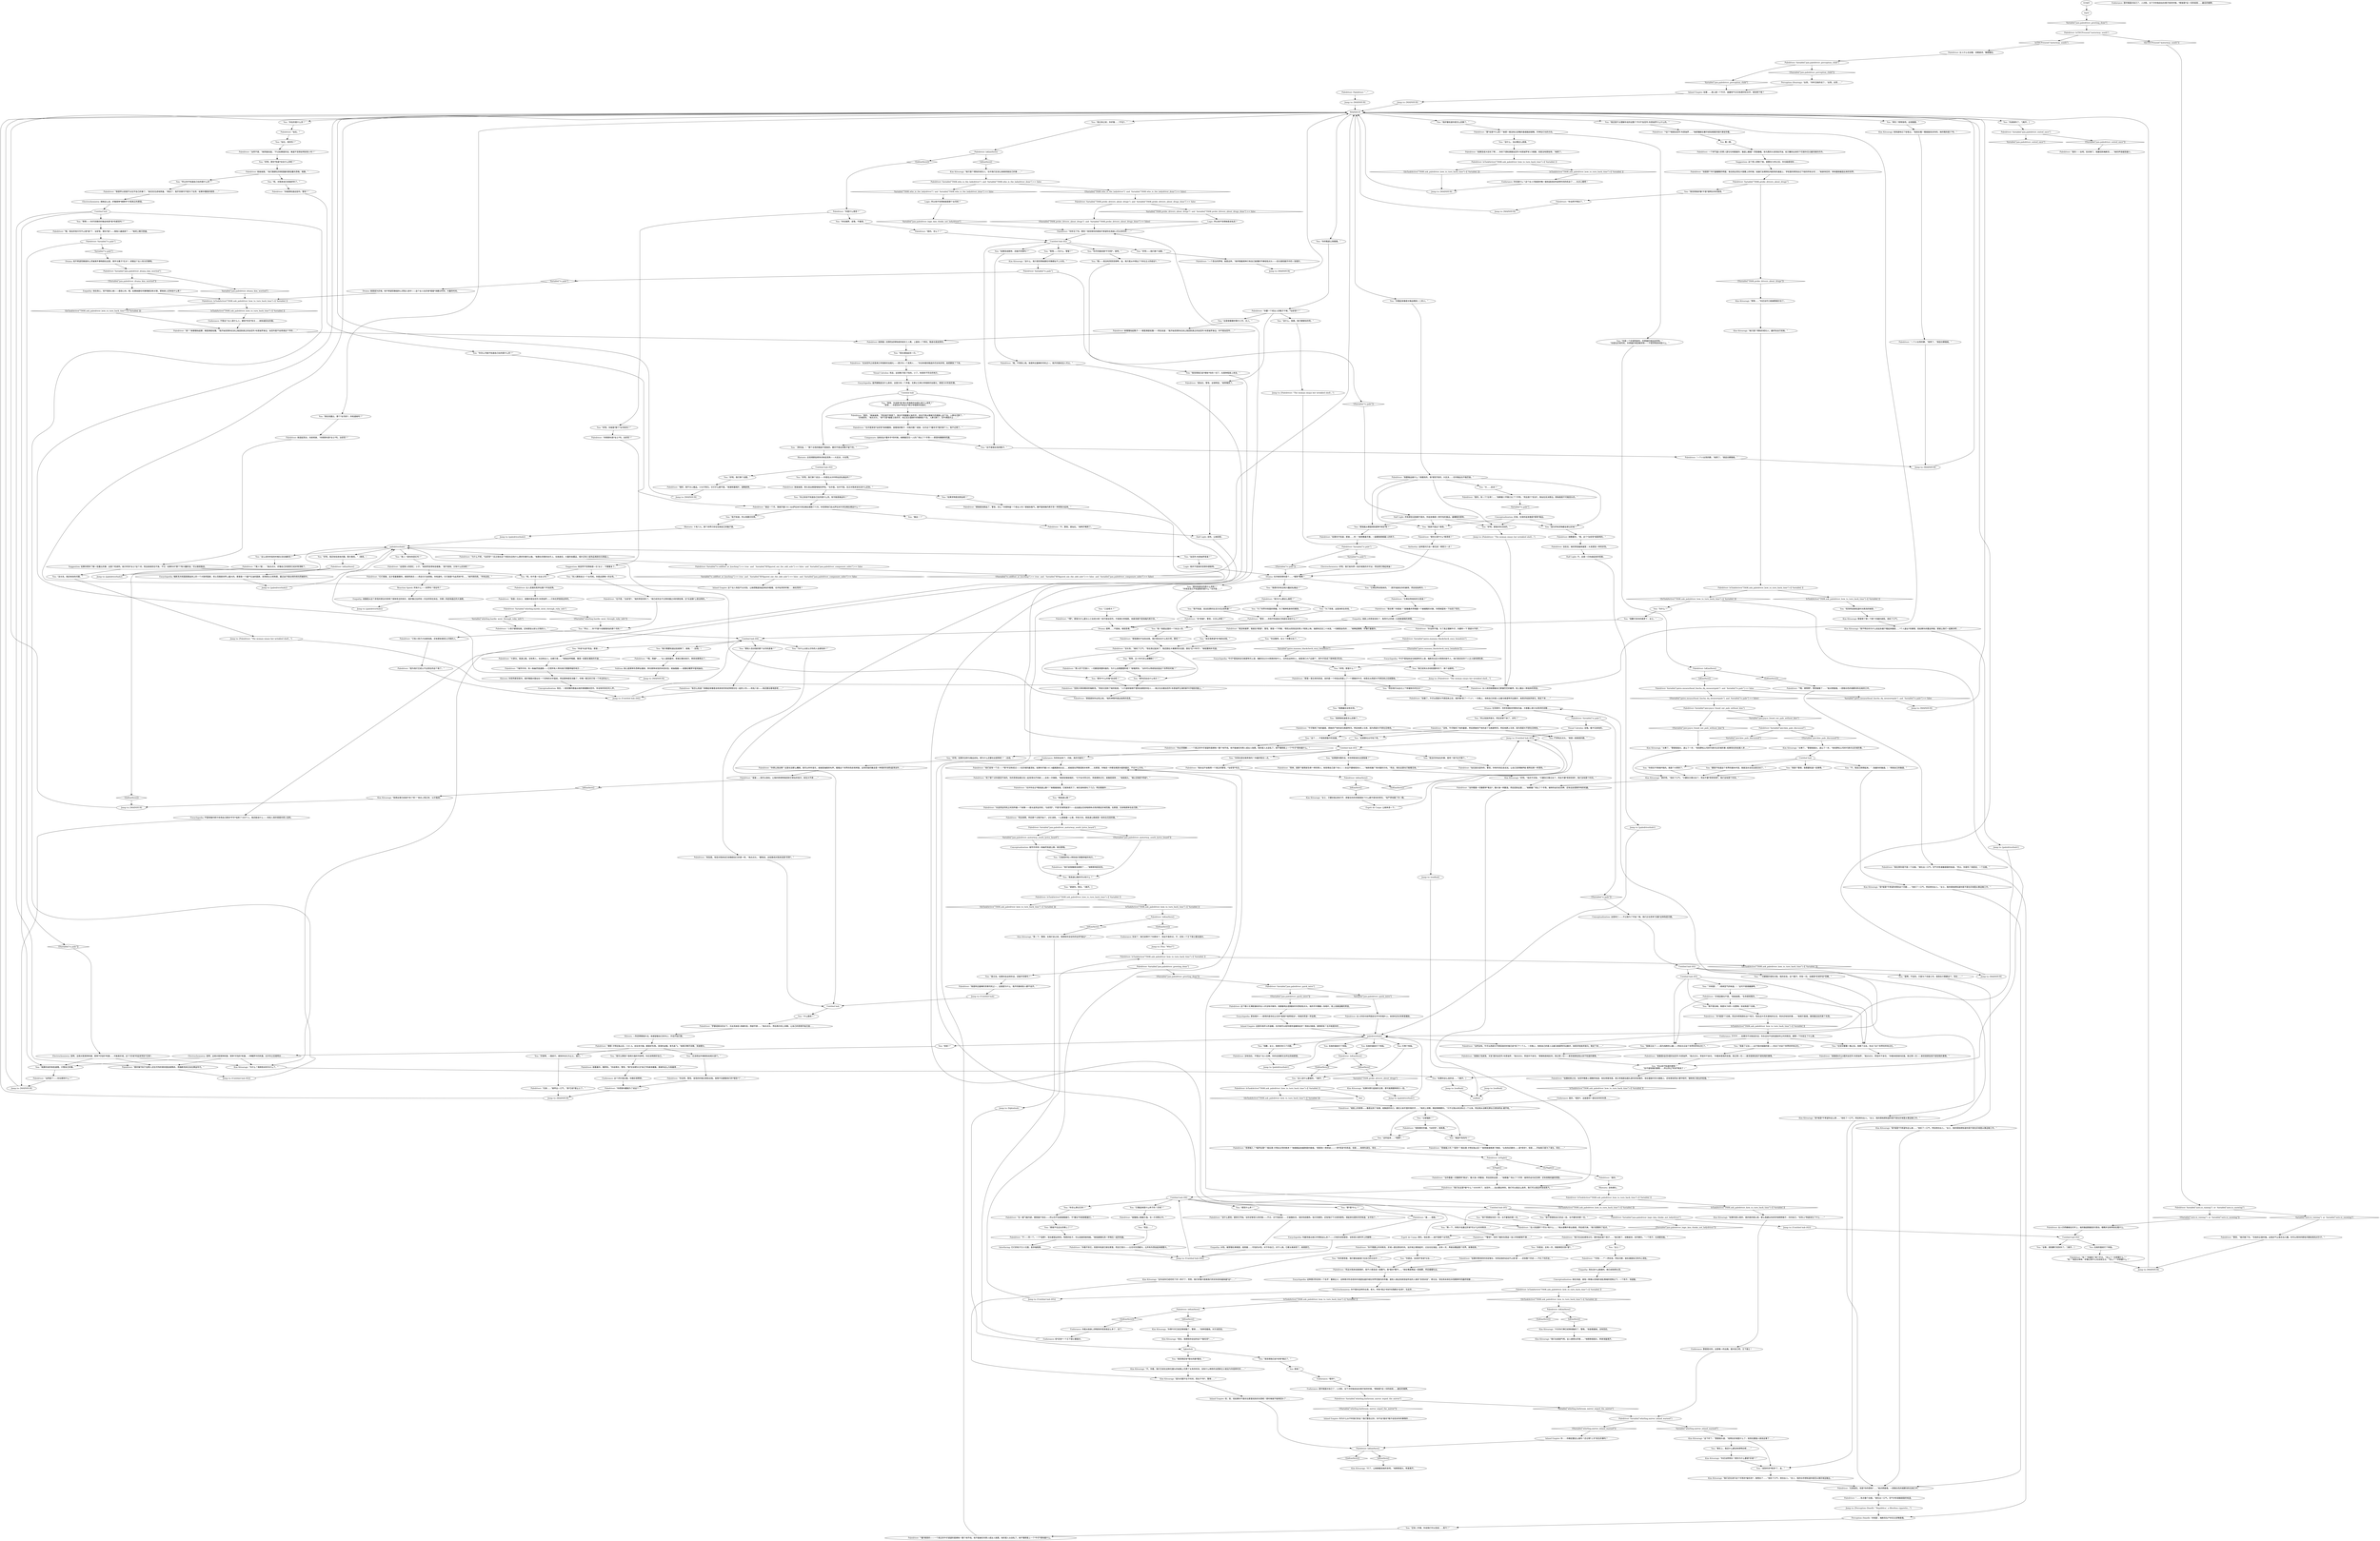 # JAM / PALEDRIVER
# A small, old, shrivelled up mesque woman with thinning hair sits awkwardly on the ledge of a lorry. An empty, glazed look adorns her eyes. She murmurs while nodding her head to the music coming from a radio in her lorry cabin. She wears a squared truck-driver flannel shirt with sleeves wrapped up to her elbows and blue denim dungarees tucked in yellow-brown (Caterpillar) boots.
# ==================================================
digraph G {
	  0 [label="START"];
	  1 [label="input"];
	  2 [label="MAINHUB"];
	  3 [label="You: “我过来之前，你好像……*不在*。”"];
	  4 [label="Paledriver: “*啊*。那我为什么要关心工会老大呢？他不是加百列，不是弗兰考格斯。他甚至都不是埃梅内希尔多。”"];
	  5 [label="You: “我不知道，违法犯罪的生活方式比较刺激？”"];
	  6 [label="You: “然后他们从此过上了幸福快乐的生活？”"];
	  7 [label="You: “我还是不太理解你说的这整个*牛仔*加百列·布恩伽罗什么什么的。”"];
	  8 [label="Paledriver: “你听见了吗，警官？我觉得你的搭档不希望你在我身上花太多时间……”"];
	  9 [label="Paledriver: “我是一位女士，就像你是加百列·布恩伽罗——只有在梦里是这样的。”"];
	  10 [label="Drama: 就是因为灰域。他不希望您脆弱的心灵陷入其中——这个女人在灰域*里面*消磨过时间。大量的时间。"];
	  11 [label="Empathy: 他在担心。但不是担心她——是担心你。嗯。如果她跟任何事情都没有关联，那她身上还有些什么呢？"];
	  12 [label="You: “这不是我在找的靴子。”"];
	  13 [label="Paledriver: “很好。我不关心毒品。小分子而已。它们什么都不是。”她凝视着相片，望眼欲穿。"];
	  14 [label="Volition: 她心底某种东西牵扯着她，奔向某种未知的休息状态。她抽搐着——就像在睡梦中猛地抽动。"];
	  15 [label="You: “你是一个灰域驾驶员。你穿越灰域运送货物。”\n“你是名灰域司机。你穿越灰域运输货物——不管货物具体是什么。”"];
	  16 [label="You: “一切都跟灰域有关联。我的状态。这个案子。所有一切。全都是*灰域学说*范畴。”"];
	  17 [label="Untitled hub (04)"];
	  18 [label="You: “那就不在这台货車上了？”"];
	  19 [label="Paledriver: “不——同一个。一个*滚筒*。现在都是这样的。特质的轮子，可以连接货舱地板。”她指着像玩具一样堆在一起的机器。"];
	  20 [label="You: “南高速公路？”"];
	  21 [label="Paledriver: IsKimHere()"];
	  22 [label="IsKimHere()", shape=diamond];
	  23 [label="!(IsKimHere())", shape=diamond];
	  24 [label="Kim Kitsuragi: “我们去透透气吧。这人病得太厉害……”他默默摇摇头，转身准备离开。"];
	  25 [label="Suggestion: 如果你想多了解一些露比的事，这是个死胡同。她只听到*女士*这个词，而且紧紧抓住不放。不过，如果你对*那个*有兴趣的话，可以继续推进。"];
	  26 [label="Paledriver: IsTaskActive(\"TASK.ask_paledriver_how_to_turn_back_time\")--[[ Variable[ ]]"];
	  27 [label="IsTaskActive(\"TASK.ask_paledriver_how_to_turn_back_time\")--[[ Variable[ ]]", shape=diamond];
	  28 [label="!(IsTaskActive(\"TASK.ask_paledriver_how_to_turn_back_time\")--[[ Variable[ ]])", shape=diamond];
	  29 [label="Kim Kitsuragi: “现在，我想和你谈谈你这个*副任务*……”"];
	  30 [label="Encyclopedia: 你最多能从她口中得知这么多了——只有形状和感觉，没有语义或科学上的解释……"];
	  31 [label="Paledriver: “你想让我去哪？这里也没那么糟糕。我可以听听音乐，或者是海鸥的叫声。看看这个世界的色彩和样貌。这场欢愉的集会是一种很好的调色盘清洁剂……”"];
	  32 [label="Paledriver: 女人来回摇摆着自己那皱巴巴的躯壳，脸上露出一种诡异的笑容。"];
	  33 [label="You: “呃，对我来说已经挺好的了。”"];
	  34 [label="Paledriver: 她耸耸肩，骨头发出噼里啪啦的声响。“也许是。也许不是。反正对我来说也没什么区别。”"];
	  35 [label="You: “你现在是在取笑我吗？你最好配合一点。”"];
	  36 [label="Paledriver: “他是那个年代最耀眼的明星。每当他出现在大银幕上的时候，姑娘们会晕倒在电影院的通道上，学校里的男孩会记下他的所有台词……”她身体后仰，体味着她编造出来的世界。"];
	  37 [label="Kim Kitsuragi: “等等……”你还没开口就被警督拦住了。"];
	  38 [label="Inland Empire: 这是冬夜炉火的温暖。也许她可以给你提供温暖和庇护？再来点香烟，食物和钱？也许她是你的……"];
	  39 [label="Paledriver: IsKimHere()"];
	  40 [label="IsKimHere()", shape=diamond];
	  41 [label="!(IsKimHere())", shape=diamond];
	  42 [label="Kim Kitsuragi: “她只是个惆怅的老妇人。也许我们应该让她继续做自己的事……”"];
	  43 [label="You: 在她的面前打个响指。"];
	  44 [label="Jump to: [paledriverhub2]"];
	  45 [label="Encyclopedia: *牛仔*是指来自马格里特河上游、梅斯克北区大草原的放牛人。他们是坚定的个人主义者和探险家。"];
	  46 [label="Paledriver: Variable[\"gates.manana_blackcheck_ency_boiadeiro\"]"];
	  47 [label="Variable[\"gates.manana_blackcheck_ency_boiadeiro\"]", shape=diamond];
	  48 [label="!(Variable[\"gates.manana_blackcheck_ency_boiadeiro\"])", shape=diamond];
	  49 [label="Paledriver: Variable[\"tc.pale\"]"];
	  50 [label="Variable[\"tc.pale\"]", shape=diamond];
	  51 [label="!(Variable[\"tc.pale\"])", shape=diamond];
	  52 [label="You: “现在请抬起另一只。”"];
	  53 [label="You: “等等，你说那*是*弗兰考格斯的加冕礼是什么意思？”\n“等等……你是说你*参加过*弗兰考格斯的加冕礼……”"];
	  54 [label="You: “我是个警探，我需要知道一些事情。”"];
	  55 [label="You: “我不是白痴。我是RCM的一名警探。别说我是个白痴。”"];
	  56 [label="Paledriver: “她脸上的表情——像是达到了高潮。她胸部的伤口。握在父亲手里的我的手……”她闭上双眼，眼皮微微颤抖。“只不过我从来没有过一个父亲。而且我从没朝无罪女王德洛莉丝·黛开枪。”"];
	  57 [label="Paledriver: “思维插入吗？*混色*？格拉德-卡特拉独占区？”她用香烟填满了肺部。“比危险还要多——是*悲伤*。但是……开始我只是为了谋生。现在……”"];
	  58 [label="Paledriver: “我们在这里*做*什么？4000年了，加百列……没必要这样的。我们可以就这么放弃。我们可以就这样变成蒸汽。”"];
	  59 [label="Conceptualization: 城市中央有一条幽灵高速公路，她在歌唱。"];
	  60 [label="Inland Empire: 你……你确定要这么做吗？还记得*上次*发生的事吗？"];
	  61 [label="Jump to: [fqkimhub]"];
	  62 [label="You: “那*是*什么？”"];
	  63 [label="Paledriver: “不，警官。是钻石。”她咧开嘴笑了。"];
	  64 [label="Paledriver: “那你又是*什么*意思呢？”"];
	  65 [label="You: “奶奶？”"];
	  66 [label="You: “我已经有太多录音要听的了。换个话题吧。”"];
	  67 [label="You: “这首歌也太可怕了吧。”"];
	  68 [label="Paledriver: “当然不是，”她笑着说道。“不过如果是的话，难道不觉得会特别惊人吗？”"];
	  69 [label="Paledriver: “*某人*是……”她点点头，好像自己的意思已经非常清晰了。"];
	  70 [label="Jump to: [MAINHUB]"];
	  71 [label="Paledriver: “在加百列之前是弗兰考格斯的加冕礼——那才叫一个真男人……”你没有看到鞋底的花纹有异常。她把脚放了下来。"];
	  72 [label="Paledriver: 她穿着一双黑色皮革制成的结实工人靴，上面有一个带扣。鞋底也是皮质的。"];
	  73 [label="Jump to: [Perception (Smell): \"'República', a filterless cigarette...\"]"];
	  74 [label="Paledriver: “就像在‘抱紧我，天堂’里的加百列·布恩伽罗。”她点点头，笑容并不亲切。“那跟我是相反的。我记得一切——甚至是那些我从来不知道的事情。”"];
	  75 [label="You: “过度辐射？”"];
	  76 [label="Paledriver: “我只在远处感觉过它。那时我还是个孩子……”她沉默了，双眼紧闭，双手颤抖。“一个孩子。在湖里划船。”"];
	  77 [label="Paledriver: Variable[\"jam.paledriver_drama_kim_worried\"]"];
	  78 [label="Variable[\"jam.paledriver_drama_kim_worried\"]", shape=diamond];
	  79 [label="!(Variable[\"jam.paledriver_drama_kim_worried\"])", shape=diamond];
	  80 [label="Reaction Speed: 所有什么——世界吗？现在吗？"];
	  81 [label="You: “说到时间*倒流*了，金。”"];
	  82 [label="You: “等一下，你刚才说通过灰域*可以*让时间倒流……”"];
	  83 [label="You: “这听起来……*很棒*。”"];
	  84 [label="Endurance: 你在做什么？这个女人可能是你唯一能知道该如何逆转时间的机会了……长点心眼吧！"];
	  85 [label="You: “应该把这件事报告给相关部门。”"];
	  86 [label="You: “好吧。我们换个说法——你是在从B中转站走私毒品吗？”"];
	  87 [label="Paledriver: “我永远不会取笑一个真正的警官，*治安官*先生。”"];
	  88 [label="You: “好吧。那我问你点别的。”"];
	  89 [label="Paledriver: “当然是了——你在期待什么？”"];
	  90 [label="You: “加百列·布恩伽罗是谁？”"];
	  91 [label="You: “我？我是这里的一个执法人员。”"];
	  92 [label="You: “那你*什么时候*会去呢？”"];
	  93 [label="Paledriver: “那是一首古老的民谣，说的是一个年轻女孩爱上了一个勇敢的牛仔。他答应从西部大平原回来之后就娶她。”"];
	  94 [label="You: “我猜最后没有实现。”"];
	  95 [label="You: 打两个响指。"];
	  96 [label="Paledriver: “简单。是那个瘦得皮包骨一样的男人，他觉得自己是个诗人——永远不要相信诗人……”她斜视着广场对面的方向。“而且，我在这里也只能看见他。”"];
	  97 [label="endhub"];
	  98 [label="Jump to: [paledriverhub2]"];
	  99 [label="Jump to: [Untitled hub]"];
	  100 [label="Paledriver: Variable[\"tc.pale\"]"];
	  101 [label="Variable[\"tc.pale\"]", shape=diamond];
	  102 [label="!(Variable[\"tc.pale\"])", shape=diamond];
	  103 [label="You: “你说*长途*货运。那是……”"];
	  104 [label="Jump to: [Untitled hub (04)]"];
	  105 [label="You: “没什么。没必要这么直接。”"];
	  106 [label="You: “女士？”"];
	  107 [label="Paledriver: “当你看着一切像那样*离去*。像大海一样翻滚。然后回到这里……”她朝着广场比了个手势：破碎的战马纪念碑，还有夜晚机器的阴影。"];
	  108 [label="Paledriver: Paledriver: \"...\""];
	  109 [label="Paledriver: Variable[\"whirling.hardie_went_through_ruby_info\"]"];
	  110 [label="Variable[\"whirling.hardie_went_through_ruby_info\"]", shape=diamond];
	  111 [label="!(Variable[\"whirling.hardie_went_through_ruby_info\"])", shape=diamond];
	  112 [label="Kim Kitsuragi: “不。你看，我们已经在这种无厘头的歧路上花费了太多的时间。没有什么神奇的法西斯主义者会为你扭转时间……”"];
	  113 [label="Endurance: 别说了。她已经帮不了你更多了，但这不是终点。不，还有一个王下骑士要去面对。"];
	  114 [label="Paledriver: “是的。怎么了？”"];
	  115 [label="Paledriver: “你把我叫醒就为了说这个？”"];
	  116 [label="You: “你看起来像是对毒品略知一二的人。”"];
	  117 [label="Paledriver: “就这一个月，我就开着U41-A从萨拉米尔泽往格拉德跑了六次。你觉得他们会从萨拉米尔泽往格拉德运什么？”"];
	  118 [label="You: “我想问你有没有兴趣走私毒品？”"];
	  119 [label="You: “那你还会去什么地方？”"];
	  120 [label="Paledriver: “回到大革命期间的梅斯克。”笑容又回到了她的脸庞。“人行道和咖啡厅里到处都是年轻人……我正在去看加百列·布恩伽罗主演的新牛仔电影的路上。”"];
	  121 [label="Paledriver: 这个矮小又满脸皱纹的女人并没有问候你。她跟着电台里播放的东西轻轻点头。她的手中攥着一张相片，脸上挂着温暖的笑容。"];
	  122 [label="You: “抱歉，女士，我想问你几个问题。”"];
	  123 [label="Jump to: [MAINHUB]"];
	  124 [label="Half Light: 不。这是一只伪装起来的怪兽。"];
	  125 [label="Paledriver: “我没有做梦。我就在*那里*，警官。那是一个早春，*黑色太阳背后的男人*刚刚上映。海报有足足二十米高。一切都是金色的……”她眯起眼睛，好像打量着你。"];
	  126 [label="Paledriver: “只有小孩子才会害怕我。还有那些曾经认识我的人。”"];
	  127 [label="Inland Empire: 这个女人有些不太对劲。让她把鞋底抬起来给你看看。也许私刑的时候……她在现场？"];
	  128 [label="Untitled hub (02)"];
	  129 [label="Paledriver: “横穿-卡特拉独占区。U41-A。米拉多尔路。都是好东西。深深的战壕。青鸟高飞。”她再次睁开双眼，浑身颤抖。"];
	  130 [label="Paledriver: 她慢慢抬起靴子——眼里满是轻蔑——然后说道：“我开始觉得你应该让我回到真正的加百列·布恩伽罗身边。你不是加百列……”"];
	  131 [label="Esprit de Corps: 让她休息一下。"];
	  132 [label="Kim Kitsuragi: “那好吧。”他叹了口气。“只要别又晕过去了。而且不要*冥思苦想*。我们没有那个时间。”"];
	  133 [label="Kim Kitsuragi: “我*就是*不希望你这么想……”他叹了一口气，然后转向女人。“女士，我的搭档想知道你是不是在灰域里从事运输工作。”"];
	  134 [label="Paledriver: “*哦，神明啊*，警官破案了……”她点燃香烟。一团银白色的烟雾消失在她的口中。"];
	  135 [label="Perception (Smell): ‘共和国’，梅斯克生产的无过滤嘴香烟。"];
	  136 [label="You: “‘共和国’。”（闻闻空气的味道。）“这可不是很健康啊。”"];
	  137 [label="You: “在狂饮整整一晚之后，我晕了过去，失去了这个世界的所有记忆。”"];
	  138 [label="Interfacing: 它们的轮子又小又圆，是多轴拖車。"];
	  139 [label="Esprit de Corps: 拜托，他在想——她不是那个女司机。"];
	  140 [label="Paledriver: Variable[\"jam.paledriver_perception_child\"]"];
	  141 [label="Variable[\"jam.paledriver_perception_child\"]", shape=diamond];
	  142 [label="!(Variable[\"jam.paledriver_perception_child\"])", shape=diamond];
	  143 [label="Paledriver: “是的——去吧。狂欢够了。我要回到梅斯克……”她的声音越变越小。"];
	  144 [label="You: “你是说，未来将*变成*过去……”"];
	  145 [label="Kim Kitsuragi: “行了，让她接着发她的呆吧。”他默默摇头，转身离开。"];
	  146 [label="Paledriver: “那就是违禁品了，警官。怎么？你想拘留一个老女人吗？那就别客气。像坏蛋埃梅内希尔多一样把我关起来。”"];
	  147 [label="Jump to: [Paledriver: \"The woman sways her wrinkled shell...\"]"];
	  148 [label="Kim Kitsuragi: “她只是个惆怅的老妇人。最好别去打扰她。”"];
	  149 [label="You: “好吧。我还有些其他问题。警方事务。”（继续。）"];
	  150 [label="Empathy: 她像是从这个奇怪的想法中获得了某种苦涩的快乐，就好像过去终有一天会将现在抹去，仿佛一场逐渐逼近的大海啸。"];
	  151 [label="You: “如果变成那样，还能开货車吗？”"];
	  152 [label="Paledriver: “兄弟……”她呼出一口气。“我*已经*是尘土了。”"];
	  153 [label="Electrochemistry: 好吧。我们给你弄一张灰域类的许可证，然后把它卷起来抽！"];
	  154 [label="Jump to: [MAINHUB]"];
	  155 [label="Paledriver: IsKimHere()"];
	  156 [label="IsKimHere()", shape=diamond];
	  157 [label="!(IsKimHere())", shape=diamond];
	  158 [label="Paledriver: “灰域运输也不是。”她耸耸肩。“生命是短暂的。”"];
	  159 [label="You: “我宁愿拥有自己的这一些，也不要你的那一切。”"];
	  160 [label="Paledriver: “长途货运司机之间流传着一个故事——是长途货运司机，*治安官*，不是*灰域驾驶员*——远远超出无线电频率点亮的既定灰域范围。在那里，无线电频率也会沉默。”"];
	  161 [label="Paledriver: Variable[\"TASK.probe_drivers_about_drugs\"]  and  Variable[\"TASK.probe_drivers_about_drugs_done\"] == false"];
	  162 [label="Variable[\"TASK.probe_drivers_about_drugs\"]  and  Variable[\"TASK.probe_drivers_about_drugs_done\"] == false", shape=diamond];
	  163 [label="!(Variable[\"TASK.probe_drivers_about_drugs\"]  and  Variable[\"TASK.probe_drivers_about_drugs_done\"] == false)", shape=diamond];
	  164 [label="Suggestion: 她显然不觉得她是一位‘女士’。不要重复了。"];
	  165 [label="Paledriver: Variable[\"pier.joyce_found_out_pale_without_kim\"]"];
	  166 [label="Variable[\"pier.joyce_found_out_pale_without_kim\"]", shape=diamond];
	  167 [label="!(Variable[\"pier.joyce_found_out_pale_without_kim\"])", shape=diamond];
	  168 [label="Jump to: [endhub]"];
	  169 [label="Kim Kitsuragi: “我们还在进行这个可笑的*副任务*，我明白了……”他叹了口气，转向女人。“夫人，我的伙伴想知道你是否从事灰域运输业。”"];
	  170 [label="You: “你的意思是，我们都会被溺亡在自己的过去中……”"];
	  171 [label="Endurance: 警督是对的。这是唯一的出路。面对自己吧，王下骑士！"];
	  172 [label="Paledriver: IsTaskActive(\"TASK.ask_paledriver_how_to_turn_back_time\")--[[ Variable[ ]]"];
	  173 [label="IsTaskActive(\"TASK.ask_paledriver_how_to_turn_back_time\")--[[ Variable[ ]]", shape=diamond];
	  174 [label="!(IsTaskActive(\"TASK.ask_paledriver_how_to_turn_back_time\")--[[ Variable[ ]])", shape=diamond];
	  175 [label="Paledriver: IsKimHere()"];
	  176 [label="IsKimHere()", shape=diamond];
	  177 [label="!(IsKimHere())", shape=diamond];
	  178 [label="Kim Kitsuragi: “等一下，警探。在我们走之前，我想和你谈谈你的这项*副业*……”"];
	  179 [label="Paledriver: IsTaskActive(\"TASK.ask_paledriver_how_to_turn_back_time\")--[[ Variable[ ]]"];
	  180 [label="IsTaskActive(\"TASK.ask_paledriver_how_to_turn_back_time\")--[[ Variable[ ]]", shape=diamond];
	  181 [label="!(IsTaskActive(\"TASK.ask_paledriver_how_to_turn_back_time\")--[[ Variable[ ]])", shape=diamond];
	  182 [label="Paledriver: 女人仍然蜷缩在栏杆上，她的脑袋随着音乐晃动，眼睛并没有特别在看什么。"];
	  183 [label="You: “我可以算是个昏倒方面的专家吧。你应该照顾好自己。”"];
	  184 [label="Paledriver: “如果你不知道，那就……啐！”她挥舞着手腕，一副要随意解雇人的样子。"];
	  185 [label="Jump to: [MAINHUB]"];
	  186 [label="You: 看一眼。"];
	  187 [label="Jump to: [paledriverhub2]"];
	  188 [label="Paledriver: “它们很美。这才是最重要的。美丽而真实——而且它们会获胜。你知道吗，它们就是*为此而来*的……”她环顾四周。“所有这些。”"];
	  189 [label="Paledriver: 女人恶意的笑声在整个环岛回荡。"];
	  190 [label="Paledriver: “哦，我去的地方可不止是*高*了，治安官。那叫*低*——我陷入最底部了……”她闭上眼沉思着。"];
	  191 [label="You: “好吧——我们换个话题。”"];
	  192 [label="Kim Kitsuragi: “太棒了。”警督摇摇头，退让了一步。“他找野松公司的代表问过灰域的事。”"];
	  193 [label="Paledriver: “无意冒犯，但是*你的搭档*……”她点燃香烟，一团银白色的烟雾消失在她口中。"];
	  194 [label="Paledriver: “就像是《问尘》里的加百列·布恩伽罗。”她点点头，笑容并不亲切。“你看来是我的反面。我记得一切——甚至是那些我不曾知晓的事情。”"];
	  195 [label="Rhetoric: 没有细化。"];
	  196 [label="Paledriver: “也许你去过*南高速公路*？”她看着香烟，它就快熄灭了。她饥渴地吞吐了几口。然后看着你……"];
	  197 [label="You: “它能把所有人带到他们想要停留的地方。”"];
	  198 [label="Empathy: 现在没什么能做的。她已经陷得太深。"];
	  199 [label="Paledriver: Variable[\"TASK.who_is_the_ladydriver\"]  and  Variable[\"TASK.who_is_the_ladydriver_done\"] == false"];
	  200 [label="Variable[\"TASK.who_is_the_ladydriver\"]  and  Variable[\"TASK.who_is_the_ladydriver_done\"] == false", shape=diamond];
	  201 [label="!(Variable[\"TASK.who_is_the_ladydriver\"]  and  Variable[\"TASK.who_is_the_ladydriver_done\"] == false)", shape=diamond];
	  202 [label="Paledriver: IsTHCPresent(\"motorway_south\")"];
	  203 [label="IsTHCPresent(\"motorway_south\")", shape=diamond];
	  204 [label="!(IsTHCPresent(\"motorway_south\"))", shape=diamond];
	  205 [label="Paledriver: “你不需要让时间倒流，灰域一直在搅动时间。当灰域之潮涨起时，过去也在涨起。总有一天，两者会覆盖整个世界。故事结束。”"];
	  206 [label="Endurance: 你能从她身上获取到的信息就这么多了，没了。"];
	  207 [label="Paledriver: “思想植入？*噪声处理*？格拉德-卡特拉主导的秩序？”她细细品味着肺里的香烟。“那里有一种奇迹——一种*悲哀*的奇迹。但是……我得先谋生。现在……”"];
	  208 [label="Endurance: *是你*。"];
	  209 [label="Jump to: [paledriverhub1]"];
	  210 [label="Jump to: [Paledriver: \"The woman sways her wrinkled shell...\"]"];
	  211 [label="Paledriver: IsTaskActive(\"TASK.ask_paledriver_how_to_turn_back_time\")--[[ Variable[ ]]"];
	  212 [label="IsTaskActive(\"TASK.ask_paledriver_how_to_turn_back_time\")--[[ Variable[ ]]", shape=diamond];
	  213 [label="!(IsTaskActive(\"TASK.ask_paledriver_how_to_turn_back_time\")--[[ Variable[ ]])", shape=diamond];
	  214 [label="You: “你在做梦。怠惰，不着调。”"];
	  215 [label="You: “那你到底拉的是什么货呢？”\n“你肯定自己不知道拖的是什么？也许是……”"];
	  216 [label="You: “这是很重要的警方工作，夫人。”"];
	  217 [label="You: “没什么，我猜。我们聊聊别的吧。”"];
	  218 [label="You: “你之前说不知道自己拉的是什么货。有可能是毒品吗？”"];
	  219 [label="You: “艾弗拉特派我来的。”（把手指放在你的鼻侧，然后轻拍两次。）"];
	  220 [label="You: “我没问你钻石的事，是吧？我不在乎那个。”"];
	  221 [label="Paledriver: 没有回应。不管这个女人在哪，你的话语都无法传达到她那里。"];
	  222 [label="Jump to: [Paledriver: \"The woman sways her wrinkled shell...\"]"];
	  223 [label="Jump to: [MAINHUB]"];
	  224 [label="Paledriver: Variable[\"auto.is_raining\"]  or  Variable[\"auto.is_snowing\"]"];
	  225 [label="Variable[\"auto.is_raining\"]  or  Variable[\"auto.is_snowing\"]", shape=diamond];
	  226 [label="!(Variable[\"auto.is_raining\"]  or  Variable[\"auto.is_snowing\"])", shape=diamond];
	  227 [label="Untitled hub"];
	  228 [label="Paledriver: “是的，有一个*主角*……”她朝着十字路口比了个手势。“而且是个*反派*。我站在反派那边。那条路是不可能回头的。”"];
	  229 [label="Kim Kitsuragi: “女士，只要封条没有打开，顾客往你的货車里放了什么都不是你的责任。”他严肃地看了你一眼。"];
	  230 [label="Paledriver: “结果变成大狂欢了啊……你的下颌轮廓跟加百列·布恩伽罗有1/3相像，但是没有那些球。”她笑了。"];
	  231 [label="Paledriver: “拍摄结束之后，加百列嘴唇上酒精的味道，他在停車场里。弗兰考格斯加冕礼那天的玫瑰花，他在雷赫尔的大楼梯上。还有德洛莉丝·黛中枪时，猎枪枪口冒出的轻烟。”"];
	  232 [label="Paledriver: 女人什么也没看，双眼紧闭，嘴唇蠕动。"];
	  233 [label="Paledriver: “小孩子都很怕我。还有那些以前认识我的人。”"];
	  234 [label="Jump to: [Untitled hub (05)]"];
	  235 [label="Paledriver: IsKimHere()"];
	  236 [label="IsKimHere()", shape=diamond];
	  237 [label="!(IsKimHere())", shape=diamond];
	  238 [label="Endurance: 是时候面对自己了，人对影。当下次你独自站在镜子前的时候，*那就是*这一切的结局……最后的摊牌。"];
	  239 [label="Paledriver: “就像是《金空》里的加百列·布恩伽罗。”她点点头，笑容并不亲切。“你看来是我的反面。我记得一切——甚至是那些我不曾知晓的事情。”"];
	  240 [label="You: “因为所有货物都会穿过灰域？”"];
	  241 [label="You: “我猜你说的有些道理。只管自己的事。”"];
	  242 [label="Jump to: [paledriverhub2]"];
	  243 [label="Encyclopedia: 那张相片——使用的是世纪之交的*玻璃干板照相法*。和她的笑容一样金黄。"];
	  244 [label="You: “等等，五十年代怎么就糟糕了？”"];
	  245 [label="Paledriver: “这是某人的回忆，小子。”她突然变得有些粗鲁。“是不是我，又有什么区别呢？”"];
	  246 [label="Authority: 这样提问只会一事无成！再努力一点！"];
	  247 [label="Paledriver: “也不是，*治安官*。”她的笑容消失了。“我已经完全不记得双腿之间的那些事。在*长途路*上是没用的。”"];
	  248 [label="You: “所以……你*不是*大家都害怕的那个司机？”"];
	  249 [label="Untitled hub"];
	  250 [label="Shivers: 一阵恶寒朝她扑去。她凝望着自己的内心，牙齿开始打颤。"];
	  251 [label="Paledriver: “也许是其他*治安官*来唤醒我，查看我的靴子，问我问题？或者，也许这个*嘉年华*里的某个人。我不记得了。”"];
	  252 [label="Paledriver: “一个小女孩的脚，”她笑了。“很适合脚踏板。”"];
	  253 [label="Paledriver: “你看不到它。但是你知道它就在那里。而且它很大——比任何东西都大。比所有东西加起来都要大。”"];
	  254 [label="Paledriver: “没什么感觉。直到它开始。当你足够深入的时候——不过，对于我来说……它就像秋天。深灰色和橙色，街灯的橙色，还有电灯下大树的颜色。闻起来也是秋天的味道，太可怕了。”"];
	  255 [label="Kim Kitsuragi: “你还没弄明白？那你为什么要提*灰域*？”"];
	  256 [label="Jump to: [MAINHUB]"];
	  257 [label="You: “没事，很抱歉打扰到你了。”[离开。]"];
	  258 [label="Paledriver: “你就想知道这些吗，警官？”"];
	  259 [label="You: “如果要你猜的话，你觉得是谁在这里贩毒？”"];
	  260 [label="Paledriver: “我很早以前就不太在乎自己的事了。”她无忧无虑地笑着。“再说了，我开货車可不是为了拉货，如果你懂我的意思……”"];
	  261 [label="Paledriver: “警官……你知不知道自己到底在说些什么？”"];
	  262 [label="You: “其实我希望*你*能告诉我。”"];
	  263 [label="paledriverhub1"];
	  264 [label="Paledriver: “男人的下巴很小，一切都是用塑料做的。为什么会需要塑料呢？”她嗤笑到。“当你可以用琥珀创造这个世界的时候？”"];
	  265 [label="Jump to: [MAINHUB]"];
	  266 [label="You: “等等——为什么，警督？”"];
	  267 [label="Untitled hub"];
	  268 [label="You: （转向金。）“那个古怪的鞋底不是她的。脚印不是这双靴子留下的。”"];
	  269 [label="Paledriver: “是的，”她耸耸肩。“然后就不再是了。我也不再握着父亲的手。他也不再从雷赫尔的楼梯上走下去。人群也沉默了。”\n“灰域损伤，”她点点头。“我*只是*握着父亲的手。他正走从雷赫尔的楼梯走下去。人群沉默了。空中满是灰尘……”"];
	  270 [label="Paledriver: “就像晚上看着大海。在一片漆黑之中。”"];
	  271 [label="Paledriver: “*城市中央，有一条幽灵高速路——它把所有人带向他们想要停留的地方……”"];
	  272 [label="Jump to: [MAINHUB]"];
	  273 [label="Untitled hub (02)"];
	  274 [label="You: “你从来不知道的事情？”\n“你不曾知晓的事情……所以你让*时间*倒流了！”"];
	  275 [label="You: “它看起来是什么样子的？灰域？”"];
	  276 [label="Jump to: [Untitled hub (04)]"];
	  277 [label="You: “南高速公路的尽头有什么？”"];
	  278 [label="Conceptualization: 她在消退。身陷一种难以言喻的凌乱情绪的控制之下。一个孩子。消退着。"];
	  279 [label="Untitled hub (02)"];
	  280 [label="You: “没关系。我还有别的问题。”"];
	  281 [label="Encyclopedia: 这种意识形态有一个名字：重熵主义，这种意识形态信仰并渴望加速灰域在世界范围内的传播，直到人类达到其信徒所说的人类的“安息状态”，即过去、现在和未来在永恒精神中的最终和解……"];
	  282 [label="Paledriver: IsTaskActive(\"TASK.ask_paledriver_how_to_turn_back_time\")--[[ Variable[ ]]"];
	  283 [label="IsTaskActive(\"TASK.ask_paledriver_how_to_turn_back_time\")--[[ Variable[ ]]", shape=diamond];
	  284 [label="!(IsTaskActive(\"TASK.ask_paledriver_how_to_turn_back_time\")--[[ Variable[ ]])", shape=diamond];
	  285 [label="Kim Kitsuragi: “你俩今天已经足够烧脑了，警探……”他审视着她。对方没回话。"];
	  286 [label="Endurance: 是的，*是的*。这就是你一直在找寻的东西……"];
	  287 [label="Paledriver: Variable[\"whirling.bathroom_mirror_wiped_the_mirror\"]"];
	  288 [label="Variable[\"whirling.bathroom_mirror_wiped_the_mirror\"]", shape=diamond];
	  289 [label="!(Variable[\"whirling.bathroom_mirror_wiped_the_mirror\"])", shape=diamond];
	  290 [label="You: “事实上，我还什么都没有想明白呢……”"];
	  291 [label="Paledriver: “美……很美。”"];
	  292 [label="Paledriver: “你是什么意思？”"];
	  293 [label="You: “我真不是这个意思。”"];
	  294 [label="Paledriver: “我为什么要这么做呢？”"];
	  295 [label="You: “为了世界共和国的荣耀。为了精神和身体的解放。”"];
	  296 [label="Half Light: 该死。让她回答。"];
	  297 [label="Paledriver: “钻石挺合适你的，警官。你有时间应该试试。让自己变得像伊娃·德秀拉斯一样漂亮。”"];
	  298 [label="Empathy: 她脸上的笑容消失了，取而代之的是一头困兽谨慎的神情。"];
	  299 [label="Drama: 在背景中，你听到美妙的管弦乐曲，大银幕上是少女恳求的双眼……"];
	  300 [label="You: “钻石，真的吗？”"];
	  301 [label="You: “好吧，那你*到底*在拉什么货呢？”"];
	  302 [label="You: “所以他放弃骑马，然后安顿下来了，对吗？”"];
	  303 [label="You: “为什么？”"];
	  304 [label="You: “这么说你年轻的时候生活在梅斯克？”"];
	  305 [label="You: “等等——你开货車的时候会有很*高*的感觉吗？”"];
	  306 [label="Kim Kitsuragi: “没什么。我只是觉得她跟任何事都扯不上关系。”"];
	  307 [label="Encyclopedia: 虽然跟鞋底没什么联系，这里又有一个矛盾，无罪之王弗兰考格斯的加冕礼。那是500年前的事。"];
	  308 [label="Paledriver: “……有点像个白痴。”她吐出一口气。空气中弥漫着甜甜的味道。"];
	  309 [label="You: “我晕过去了——因为纯粹的心酸——然后忘记这个世界的所有记忆了。”"];
	  310 [label="Jump to: [MAINHUB]"];
	  311 [label="You: “我宁愿拥有你的一切，也不要我的那一切。”"];
	  312 [label="Perception (Hearing): “女孩，”你听见她的话了。“女孩。女孩……”"];
	  313 [label="Electrochemistry: 你不喜欢这样的论调，老大。所有*真正*的好东西都在*此地*，在此刻……"];
	  314 [label="Kim Kitsuragi: “我不明白你为什么如此执着于看起来像是……*个人副业*的事情，但如果你非要这样做，那就让我们一起解决吧……”"];
	  315 [label="Paledriver: IsTaskActive(\"TASK.ask_paledriver_how_to_turn_back_time\")--[[ Variable[ ]]"];
	  316 [label="IsTaskActive(\"TASK.ask_paledriver_how_to_turn_back_time\")--[[ Variable[ ]]", shape=diamond];
	  317 [label="!(IsTaskActive(\"TASK.ask_paledriver_how_to_turn_back_time\")--[[ Variable[ ]])", shape=diamond];
	  318 [label="You: “我好像知道你是怎么回事了。”"];
	  319 [label="Paledriver: “你刚刚叫我*女士*吗，治安官？”"];
	  320 [label="Paledriver: “艾弗拉特他妈的又是谁？”"];
	  321 [label="Drama: 也许她觉得你是个……*腐败*警察？"];
	  322 [label="Paledriver: “没关系，”她叹了口气。“现在我记起来了，我还困在大堵車的队伍里，困在*五十年代*。”她轻蔑地补充道。"];
	  323 [label="Jump to: [paledriverhub1]"];
	  324 [label="You: “某人？是你的回忆吗？”"];
	  325 [label="You: “呃，你不是一位女士吗？”"];
	  326 [label="Encyclopedia: *牛仔*是指来自马格里特河上游、梅斯克北方大草原的牧牛人。马列拉这样的人，就是港口大门边那个，把牛仔变成了某种意识形态。"];
	  327 [label="Paledriver: Variable[\"tc.pale\"]"];
	  328 [label="Variable[\"tc.pale\"]", shape=diamond];
	  329 [label="!(Variable[\"tc.pale\"])", shape=diamond];
	  330 [label="Visual Calculus: 而且，这双靴子是37码的。小了。有很多不符合的地方。"];
	  331 [label="Paledriver: IsKimHere()"];
	  332 [label="IsKimHere()", shape=diamond];
	  333 [label="!(IsKimHere())", shape=diamond];
	  334 [label="You: “你怎么穿过它的？”"];
	  335 [label="Paledriver: “在一艘飞艇内部，钢铁窗户背后——所以你不会直接看着它。不*建议*你直接看着它。”"];
	  336 [label="Logic: 所以他不觉得她就是那个女司机？"];
	  337 [label="Paledriver: IsNight()"];
	  338 [label="IsNight()", shape=diamond];
	  339 [label="!(IsNight())", shape=diamond];
	  340 [label="Paledriver: 她竖起耳朵，向前倾身。“你刚刚叫我*女士*吗，治安官？”"];
	  341 [label="Endurance: 是时候面对自己了，人对影。当下次你独自站在镜子前的时候，*那就是*这一切的结局……最后的摊牌。"];
	  342 [label="Paledriver: “如果你等待的时间足够长，你将迎来的远远不止是‘爱’……还有整个历史——汽化了的历史。”"];
	  343 [label="Paledriver: 她看着你，嘲弄到。“你说得对，警官。*我*应该更关注*自己*的身体健康。感谢你这么为我着想……”"];
	  344 [label="Jump to: [MAINHUB]"];
	  345 [label="Paledriver: 她瞪着你。“哦，这个*治安官*挺聪明的。”"];
	  346 [label="paledriverhub2"];
	  347 [label="You: 严肃地点点头。“真是一首美丽的歌。”"];
	  348 [label="Jump to: [paledriverhub1]"];
	  349 [label="You: “别人跟我说过一个女司机。你是这里唯一的女性。”"];
	  350 [label="You: “那别人告诉我的那个女司机是谁？”"];
	  351 [label="Jump to: [endhub]"];
	  352 [label="Encyclopedia: 坏蛋埃梅内希尔多用自己那双*坏手*掐死了300个人。我还能说什么——有些人真的很喜欢把人掐死。"];
	  353 [label="Paledriver: “一个苍白的梦境，就是这样。”她伴随着某种只有自己能懂的节奏轻轻点头——目光凝视着手中的一张相片。"];
	  354 [label="You: “什么路线？”"];
	  355 [label="Composure: 当她说出*嘉年华*的时候，她朝着空无一人的广场比了个手势——那里有雕像和机器。"];
	  356 [label="You: “大……反派？”"];
	  357 [label="You: “为什么以前认识你的人会害怕你？”"];
	  358 [label="Untitled hub (04)"];
	  359 [label="Paledriver: “大家伙。高速公路。没有男人，也没有女人。全都只是……”她独自哼唱着，像是一段重复播放的乐曲……"];
	  360 [label="Kim Kitsuragi: “我*就是*不希望你这么做……”他叹了一口气，然后转向女人。“女士，我的搭档想知道你是不是在灰域里从事运输工作。”"];
	  361 [label="Paledriver: “你*就是*个白痴。而且你把我困在这个地方。陷在这片花天酒地的生活。除非还有别的事……”她熄灭香烟，凝视着远处的某个东西。"];
	  362 [label="Paledriver: “他们说我像是去度假了……”她默默地回复到。"];
	  363 [label="Endurance: 这个评价很正确，你确实很寒碜。"];
	  364 [label="Suggestion: 这个男人控制了她。就算在50年之后，你也能感觉到……"];
	  365 [label="Paledriver: IsKimHere()"];
	  366 [label="IsKimHere()", shape=diamond];
	  367 [label="!(IsKimHere())", shape=diamond];
	  368 [label="You: “先谢谢你了。”[离开。]"];
	  369 [label="Paledriver: Variable[\"jam.paledriver_quick_intro\"]"];
	  370 [label="Variable[\"jam.paledriver_quick_intro\"]", shape=diamond];
	  371 [label="!(Variable[\"jam.paledriver_quick_intro\"])", shape=diamond];
	  372 [label="Paledriver: 她耸耸肩。“他们随便往货車里塞的那些蠢东西咯，我猜。”"];
	  373 [label="You: “那我能从哪里得到那种*体验*呢？”"];
	  374 [label="Paledriver: “你*老娘*，警官。又怎么样呢？”"];
	  375 [label="You: “为了贸易，这是洲的生命线。”"];
	  376 [label="You: “我不知道，所以我要问你啊。”"];
	  377 [label="Paledriver: “或者——我可以放松，让我的思想带我回到它想去的地方。前往大平原……”"];
	  378 [label="Paledriver: “那我猜你不会告诉我，我们现在在什么地方吧，警官？”"];
	  379 [label="Paledriver: “没有，牛仔勒死了他的最爱，然后把她的尸体扔进了马格里特河。然后他跨上马背，因为西部大平原在召唤他。”"];
	  380 [label="You: “这个……不是我想象中的发展。”"];
	  381 [label="Paledriver: 一个帅气逼人的男人直勾勾地看着你，脑袋上戴着一顶宽檐帽。他乌黑的头发宛如浮油，如刀雕刻出来的下巴是你见过最完美的杰作。"];
	  382 [label="Paledriver: “我怎么知道？我看起来像是会和其他司机经常搅合在一起的人吗——到处八卦——我还要去看电影呢……”"];
	  383 [label="Kim Kitsuragi: “我想这里已经差不多了吧？”他合上笔记本，以示强调。"];
	  384 [label="Paledriver: “哦，不用担心我。我是附近最棒的司机之一。我开的路线没人可以。”"];
	  385 [label="Paledriver: “罗蒙诺索夫的乡下。尤达克纳亚-泽姆利亚。西部平原……”她点点头，然后再次闭上双眼，让自己的思想开始沉溺……"];
	  386 [label="You: “厉害啊。一路前行，直到你也化为尘土，姐们。”"];
	  387 [label="Jump to: [Untitled hub (03)]"];
	  388 [label="Conceptualization: 背后，一首安静的歌曲从她的車厢飘向空中。你没有听到任何人声。"];
	  389 [label="Paledriver: “那*会是*什么呢？”她把一根没有过滤嘴的香烟插进烟嘴，手伸往灯光的方向。"];
	  390 [label="You: “不。我自己刚想起来。”（指着你的脑袋。）“用我自己的脑袋。”"];
	  391 [label="Paledriver: “我在想你是不是一个白痴。”她吐出一口气。空气中弥漫着甜甜的味道。“所以，你是吗？我是说，一个白痴。”"];
	  392 [label="You: “而且……”"];
	  393 [label="Kim Kitsuragi: “今天你们俩已经够烧脑的了，警探。”他查看着她。没有回应。"];
	  394 [label="Paledriver: “而这对我来说就很好。我不介意变成一团雾汽。我*喜欢*雾汽……”她在嘴里聚起一团烟雾，然后缓缓吐出。"];
	  395 [label="You: “我觉得还有*很长的路*要走。”"];
	  396 [label="Kim Kitsuragi: “因为问题不在于时间，而在于*你*，警探……”"];
	  397 [label="Paledriver: Variable[\"whirling.mirror_inland_warned\"]"];
	  398 [label="Variable[\"whirling.mirror_inland_warned\"]", shape=diamond];
	  399 [label="!(Variable[\"whirling.mirror_inland_warned\"])", shape=diamond];
	  400 [label="You: “但测颅说她知道时光倒流的秘密。”"];
	  401 [label="You: “你的鞋底让我看看。”"];
	  402 [label="Paledriver: “我要毒品做什么？我看到的，我*感觉*到的，大反派……任何毒品也不能匹敌。”"];
	  403 [label="You: “如果你这么说的话……”[离开。]"];
	  404 [label="Paledriver: IsKimHere()"];
	  405 [label="IsKimHere()", shape=diamond];
	  406 [label="!(IsKimHere())", shape=diamond];
	  407 [label="Kim Kitsuragi: “如果你想引起她的注意，那可能需要再用力一些。”"];
	  408 [label="Paledriver: “你必须理解——一个真正的牛仔渴望的是拥有一整个地平线。他不能被任何男人或女人拖累。他的爱人太自私了。她不懂得爱上一个*牛仔*意味着什么。”"];
	  409 [label="Paledriver: “你当然不明白了。”"];
	  410 [label="You: 在她的面前打个响指。"];
	  411 [label="Electrochemistry: 按她这么说，好像某种*麻醉剂*才是真正的原因。"];
	  412 [label="Paledriver: “一个小女孩的脚，”她笑了。“很适合脚踏板。”"];
	  413 [label="Jump to: [MAINHUB]"];
	  414 [label="You: “好吧。我们换个话题。”"];
	  415 [label="You: “你开的路线很*不寻常*，是吧。”"];
	  416 [label="Untitled hub"];
	  417 [label="You: “难道不危险吗？”"];
	  418 [label="You: “感觉什么样？”"];
	  419 [label="Paledriver: “*天啦……*”一声叹息。然后沉默，她在凝望自己的内心深处。"];
	  420 [label="Paledriver: “别傻了。牛仔从西部大平原回来之后，就好像*变了一个人*。一天晚上，他和自己的爱人沿着马格里特河边散步，她恳求他放弃骑马，稳定下来……”"];
	  421 [label="You: “我在找露比，那个*女司机*。你知道她吗？”"];
	  422 [label="Jump to: [MAINHUB]"];
	  423 [label="You: “我觉得我已经*非常*接近了。”"];
	  424 [label="fqkimhub"];
	  425 [label="Jump to: [You: \"Who?\"]"];
	  426 [label="Kim Kitsuragi: 警督想了想一下那个吊着的身影。他叹了口气。"];
	  427 [label="Paledriver: Variable[\"gates.measurhead_fascha_dq_measurepale\"]  and  Variable[\"tc.pale\"] == false"];
	  428 [label="Variable[\"gates.measurhead_fascha_dq_measurepale\"]  and  Variable[\"tc.pale\"] == false", shape=diamond];
	  429 [label="!(Variable[\"gates.measurhead_fascha_dq_measurepale\"]  and  Variable[\"tc.pale\"] == false)", shape=diamond];
	  430 [label="Paledriver: “你要一个老女人的靴子干嘛，*治安官*？”"];
	  431 [label="You: “好吧。如果你没参与毒品走私，那为什么还要在这里等呢？”（总结。）"];
	  432 [label="You: “你拉的是什么货？”"];
	  433 [label="Jump to: [Paledriver: \"The woman sways her wrinkled shell...\"]"];
	  434 [label="You: “毒品！？”"];
	  435 [label="Paledriver: “警官，”她问候了你。“你来的正是时候。这鬼天气让我无法入睡。你可以用你的那些问题给我找点乐子。”"];
	  436 [label="You: “我只需要知道这些就够了，谢谢。”（总结。）"];
	  437 [label="Jump to: [paledriverhub1]"];
	  438 [label="Conceptualization: 灰域。在我听起来像是*那种*毒品。"];
	  439 [label="You: “你其实不用保护我的。我是个大男孩了。”"];
	  440 [label="You: “要是不知道这个世界的基本术语，我就没办法在这里活动了。”"];
	  441 [label="You: “是啊，不会的。只是为了侦查工作。我现在只需要这个。现在……”"];
	  442 [label="Empathy: 乡愁。被禁锢在車厢里，摇晃着……可怕的乡愁。对于你自己。对于人类。它都太难承受了。她很爱它。"];
	  443 [label="Paledriver: “到了那个点你是回不来的。你的思想会跟过往一起变得光芒四射——会有一次弹跳。”她轻轻弹掉烟灰。“它不会书写记忆，而是擦除记忆。就像是某种……”她摇摇头。“难以言喻的*终结*。”"];
	  444 [label="Paledriver: Variable[\"jam.paledriver_motorway_south_lyrics_heard\"]"];
	  445 [label="Variable[\"jam.paledriver_motorway_south_lyrics_heard\"]", shape=diamond];
	  446 [label="!(Variable[\"jam.paledriver_motorway_south_lyrics_heard\"])", shape=diamond];
	  447 [label="Kim Kitsuragi: “太棒了。”警督摇摇头，退让了一步。“他找野松公司的代表问过灰域的事--结果现在到处跟人讲……”"];
	  448 [label="Paledriver: Variable[\"pier.kim_pale_discussed\"]"];
	  449 [label="Variable[\"pier.kim_pale_discussed\"]", shape=diamond];
	  450 [label="!(Variable[\"pier.kim_pale_discussed\"])", shape=diamond];
	  451 [label="Paledriver: “牛仔勒死了他的最爱，把她的尸体扔进马格里特河。然后他跨上马背，因为西部大平原在召唤他。”"];
	  452 [label="Endurance: 不管这个女人是什么人，都和*时间*有关……她知道回去的路。"];
	  453 [label="Paledriver: “你去吧，警官。发现的时候记得告诉我。我等不及要看他们的*报告*了……”"];
	  454 [label="Paledriver: “哈？”你碰到了某个开关。“怎么了？你想要什么？”\n“哈？”她回过神来，好像之前什么也没发生过。“怎么了？你想要什么？”"];
	  455 [label="You: “所以你不知道自己拉的是什么货？”"];
	  456 [label="Jump to: [MAINHUB]"];
	  457 [label="Paledriver: 女人的目光依然固定在手中的相片上。收音机还在背景里播放。"];
	  458 [label="Paledriver: “那是直到你出现之前。”她的神情传递出指责的信息。"];
	  459 [label="You: “好吧。那是什么？”"];
	  460 [label="Paledriver: “钻石。”"];
	  461 [label="Paledriver: “*哦，西姆*……”女人凝视着你，思绪又飘向他方，想其他事情去了。"];
	  462 [label="Paledriver: Variable[\"tc.oddfoot_at_lynching\"] == true  and   Variable[\"XP.figured_out_the_odd_sole\"] == false  and  Variable[\"jam.paledriver_composure_soles\"] == false"];
	  463 [label="Variable[\"tc.oddfoot_at_lynching\"] == true  and   Variable[\"XP.figured_out_the_odd_sole\"] == false  and  Variable[\"jam.paledriver_composure_soles\"] == false", shape=diamond];
	  464 [label="!(Variable[\"tc.oddfoot_at_lynching\"] == true  and   Variable[\"XP.figured_out_the_odd_sole\"] == false  and  Variable[\"jam.paledriver_composure_soles\"] == false)", shape=diamond];
	  465 [label="Untitled hub (03)"];
	  466 [label="Paledriver: “很英勇的剂量，*治安官*。很英勇。”"];
	  467 [label="Paledriver: “而且很黑。然后那个过程开始了。记忆消除。一公里接着一公里。所有方向。南高速公路就是一条有去无回的路。”"];
	  468 [label="Logic: 所以他不觉得她是走私犯？"];
	  469 [label="Shivers: 你突然感觉很冷。就好像面对面站在一个恐怖的对手面前。然后那种感觉消散了，你唯一看见的只有一个年迈的女人。"];
	  470 [label="Paledriver: Variable[\"jam.paledriver_exited_once\"]"];
	  471 [label="Variable[\"jam.paledriver_exited_once\"]", shape=diamond];
	  472 [label="!(Variable[\"jam.paledriver_exited_once\"])", shape=diamond];
	  473 [label="Paledriver: “*警视*，你所了解的东西连一张小传单都填不满……”"];
	  474 [label="Endurance: 但*还有*一个王下骑士要面对。"];
	  475 [label="Endurance: 不不不……如果你不对她说实话，你永远也不会知道如何让时间倒流。解释一下你发生了什么事。"];
	  476 [label="You: “我昏了过去——出于我对祖国的爱——失去了对这个世界的所有记忆。”"];
	  477 [label="Paledriver: “我是附近最棒的货車司机之一，这就是为什么。我开的路线别人都不会开。”"];
	  478 [label="You: 在她的面前打个响指。"];
	  479 [label="You: “工会老大？”"];
	  480 [label="Paledriver: “我在哪？你是谁？”就像魔术师唤醒一个被催眠的对象，你把她猛地一下拉回了现实。"];
	  481 [label="You: “这儿没什么要做的。”[离开。]"];
	  482 [label="Paledriver: “当然没有。牛仔从西部大平原回来的时候已经*变了*一个人。一天晚上，他和自己的爱人沿着马格里特河边散步，她恳求他放弃骑马，稳定下来……”"];
	  483 [label="You: “我想我知道是怎么回事了。”"];
	  484 [label="Paledriver: Variable[\"tc.pale\"]"];
	  485 [label="Variable[\"tc.pale\"]", shape=diamond];
	  486 [label="!(Variable[\"tc.pale\"])", shape=diamond];
	  487 [label="Visual Calculus: 没错。看不见其他的。"];
	  488 [label="Kim Kitsuragi: “好吧。”他并不买账。“只要别又晕过去了。而且不要*冥思苦想*。我们没有那个时间。”"];
	  489 [label="Kim Kitsuragi: “我*就是*不希望你想到这个问题……”他叹了一口气，然后转向女人。“女士，我的搭档想知道你是不是在灰域里从事运输工作。”"];
	  490 [label="You: “我觉得我已经*拥有*你的一切了，在某种程度上来说。”"];
	  491 [label="Paledriver: Variable[\"jam.paledriver_logic_kim_thinks_not_ladydriver\"]"];
	  492 [label="Variable[\"jam.paledriver_logic_kim_thinks_not_ladydriver\"]", shape=diamond];
	  493 [label="!(Variable[\"jam.paledriver_logic_kim_thinks_not_ladydriver\"])", shape=diamond];
	  494 [label="Jump to: [Untitled hub (02)]"];
	  495 [label="Inland Empire: 如果……真心爱一个牛仔，就要死气沉沉地漂浮在水中，顺流而下呢？"];
	  496 [label="Endurance: 你的机会来了。问她，真的可能吗？"];
	  497 [label="Kim Kitsuragi: “如果你是认真的，真的真的很认真，那么我建议你好好地照照镜子，问问自己，*实际上*到底发生了什么……”"];
	  498 [label="Inland Empire: 但，但，但如果你不喜欢在那里找到的东西呢？那时候就不能再回头了……"];
	  499 [label="Inland Empire: 你为什么从不听我们的话？我们警告过你，你不会*喜欢*镜子会告诉你的事情的……"];
	  500 [label="Kim Kitsuragi: “这下好了。”警督摇头道，“他明白灰域是什么了，他现在要逢人就说这事了……”"];
	  501 [label="Jump to: [MAINHUB]"];
	  502 [label="You: “你怎么可能不知道自己拉的是什么货？”"];
	  503 [label="You: “如果货物是违禁品呢？”"];
	  504 [label="Paledriver: “那时候*你们*这帮人还在可怜的革命里自相残杀，而梅斯克却正处在黄金年代。”"];
	  505 [label="You: “你没事吧，女士？你晕过去了。”"];
	  506 [label="Paledriver: “你当然不懂。为了真正理解牛仔，你要听一下‘西部大平原’。”"];
	  507 [label="Paledriver: “*这个*就是加百列·布恩伽罗……”她把镶嵌在奢华琥珀相框的相片拿给你看。"];
	  508 [label="Logic: 她并不是真的觉得你很聪明。"];
	  509 [label="Paledriver: 没反应。她的笑容越来越宽；头发是铅一样的灰色。"];
	  510 [label="Electrochemistry: 是啊，这绝对是某种刺激，某种*可怕的*刺激。一种睡梦中的刺激。也许你之后搞明白……"];
	  511 [label="Electrochemistry: 是啊，这绝对是某种刺激，某种*可怕的*刺激……可能是灰域。这个*灰域*听起来特别*见鬼*。"];
	  512 [label="Drama: 他不希望您脆弱的心灵被某件事物困在这里，某件与案子*无关*，却跟这个女人有关的事物。"];
	  513 [label="Half Light: 所有那些话我都不喜欢。听起来像是一种可怕的毒品。最糟糕的那种。"];
	  514 [label="Untitled hub (02)"];
	  515 [label="Drama: 是啊……不是她。相信吾辈。"];
	  516 [label="Paledriver: “因为他们已经认不出现在的这个我了。”"];
	  517 [label="Paledriver: “有些是。有些对我来说已经像是自己的家一样。”她点点头。“要我说，这些路线对我来说很*寻常*。”"];
	  518 [label="You: “哦——我没有冥思苦想啊，金。我只是从中得出了*存在主义的结论*。”"];
	  519 [label="Untitled hub (03)"];
	  520 [label="You: “还有一件事。你说我们可以变成……蒸汽？”"];
	  521 [label="Untitled hub (05)"];
	  522 [label="Paledriver: “他们说有一个点——*我*并没有经过——在灰域的最深处。如果你开着U41-A偏离路线太远……或者是在罗蒙诺索夫地带……在那里，你每走一步都会离家乡越来越远，不论什么方向。”"];
	  523 [label="Paledriver: “没人知道那个*尽头*有什么……”她从烟嘴中拿出香烟，然后熄灭掉。“我只是瞥到了起点。”"];
	  524 [label="You: “谢谢你。再见。”[离开。]"];
	  525 [label="You: “你是说，总有一天，我能够回归到*爱*。”"];
	  526 [label="Kim Kitsuragi: “这句话你已经叨叨了好一阵子了。然而，我们好像只是离我们的实际目标越来越*远*……”"];
	  527 [label="You: 是谁？"];
	  528 [label="Paledriver: IsTaskActive(\"TASK.ask_paledriver_how_to_turn_back_time\")--[[ Variable[ ]]"];
	  529 [label="IsTaskActive(\"TASK.ask_paledriver_how_to_turn_back_time\")--[[ Variable[ ]]", shape=diamond];
	  530 [label="!(IsTaskActive(\"TASK.ask_paledriver_how_to_turn_back_time\")--[[ Variable[ ]])", shape=diamond];
	  531 [label="Paledriver: Variable[\"jam.paledriver_greeting_done\"]"];
	  532 [label="Variable[\"jam.paledriver_greeting_done\"]", shape=diamond];
	  533 [label="!(Variable[\"jam.paledriver_greeting_done\"])", shape=diamond];
	  534 [label="You: “昏过去。如果你会这样的话，还能开货車吗？”"];
	  535 [label="You: “好吧。你就是*那个*女司机吗？”"];
	  536 [label="You: “拜托？帮帮我吧。这很重要。”"];
	  537 [label="Paledriver: “是钻石，警官。这很明显。”她咧嘴笑了。"];
	  538 [label="Rhetoric: 十有八九，那个世界只存在在她自己的脑子里。"];
	  539 [label="Paledriver: Variable[\"TASK.probe_drivers_about_drugs\"]"];
	  540 [label="Variable[\"TASK.probe_drivers_about_drugs\"]", shape=diamond];
	  541 [label="!(Variable[\"TASK.probe_drivers_about_drugs\"])", shape=diamond];
	  542 [label="You: “我觉得我好像*不是*很明白你的意思。”"];
	  543 [label="Kim Kitsuragi: “为什么？我刚告诉你为什么了。”"];
	  544 [label="You: “抱歉打扰你的美梦了，女士。”"];
	  545 [label="Paledriver: “为什么不呢，*治安官*？反正我在这个地狱也没有什么更好的事可以做。”她靠在货車的扶手上。在她身后，大量的收藏品、相片还有小装饰品堆放在仪表盘上。"];
	  546 [label="Paledriver: IsKimHere()"];
	  547 [label="IsKimHere()", shape=diamond];
	  548 [label="!(IsKimHere())", shape=diamond];
	  549 [label="Encyclopedia: 梅斯克共和国是蒙迪洲上的一个大联邦国家，领土范围是世界上最大的。那里是一个盛产石油的国家，采用君主立宪制度，最近由于极右倾的倾向而被排斥。"];
	  550 [label="Jump to: [Untitled hub (02)]"];
	  551 [label="Paledriver: “请？”她慢慢抬起脚，眼里满是轻蔑。“我开始觉得你应该让我回到真正的加百列·布恩伽罗身边。加百列是不会用请这个字的……”"];
	  552 [label="Kim Kitsuragi: 他快速地记了些笔记。“我其实看一眼就能告诉你的。她的鞋码是37号。”"];
	  553 [label="Rhetoric: 总觉得那些修饰词有些耳熟——大反派，大动荡。"];
	  554 [label="Conceptualization: 这是死亡——不过是为了宇宙？哦，我们正在思考*活着*这种狗屁问题。"];
	  555 [label="Paledriver: “当你看着一切像那样*离去*。像大海一样翻滚。然后回到这里……”她朝着广场比了个手势。破碎的战马纪念碑，还有远处铿锵作响的机器。"];
	  556 [label="Paledriver: “是的。”"];
	  557 [label="Paledriver: “*最*美丽的——一个真正的牛仔渴望的是拥有一整个地平线。他不能被任何男人或女人拖累。他的爱人太自私了。她不懂得爱上一个*牛仔*意味着什么。”"];
	  558 [label="Jump to: [endhub]"];
	  559 [label="Paledriver: IsTaskActive(\"TASK.ask_paledriver_how_to_turn_back_time\")--[[ Variable[ ]]"];
	  560 [label="IsTaskActive(\"TASK.ask_paledriver_how_to_turn_back_time\")--[[ Variable[ ]]", shape=diamond];
	  561 [label="!(IsTaskActive(\"TASK.ask_paledriver_how_to_turn_back_time\")--[[ Variable[ ]])", shape=diamond];
	  0 -> 1
	  1 -> 532
	  2 -> 3
	  2 -> 421
	  2 -> 7
	  2 -> 432
	  2 -> 401
	  2 -> 368
	  2 -> 116
	  2 -> 536
	  2 -> 318
	  3 -> 39
	  4 -> 515
	  5 -> 261
	  6 -> 420
	  7 -> 507
	  8 -> 128
	  9 -> 109
	  10 -> 179
	  11 -> 179
	  12 -> 412
	  13 -> 154
	  14 -> 185
	  15 -> 331
	  16 -> 133
	  17 -> 418
	  17 -> 521
	  17 -> 334
	  17 -> 275
	  17 -> 62
	  18 -> 19
	  19 -> 138
	  20 -> 160
	  21 -> 22
	  21 -> 23
	  22 -> 393
	  25 -> 280
	  25 -> 325
	  26 -> 27
	  26 -> 28
	  27 -> 497
	  28 -> 522
	  29 -> 424
	  30 -> 276
	  31 -> 377
	  32 -> 2
	  33 -> 258
	  34 -> 218
	  34 -> 503
	  35 -> 87
	  36 -> 539
	  37 -> 148
	  38 -> 263
	  39 -> 40
	  39 -> 41
	  40 -> 42
	  41 -> 292
	  42 -> 199
	  43 -> 404
	  44 -> 346
	  45 -> 66
	  45 -> 459
	  46 -> 48
	  46 -> 47
	  47 -> 326
	  48 -> 45
	  49 -> 50
	  49 -> 51
	  50 -> 512
	  51 -> 511
	  52 -> 71
	  53 -> 269
	  54 -> 132
	  55 -> 361
	  56 -> 417
	  56 -> 83
	  56 -> 75
	  57 -> 337
	  58 -> 17
	  59 -> 277
	  59 -> 197
	  60 -> 365
	  61 -> 424
	  62 -> 291
	  63 -> 296
	  64 -> 246
	  65 -> 510
	  66 -> 222
	  67 -> 408
	  68 -> 301
	  69 -> 98
	  70 -> 2
	  71 -> 330
	  72 -> 52
	  73 -> 135
	  74 -> 274
	  75 -> 466
	  76 -> 106
	  76 -> 525
	  77 -> 78
	  77 -> 79
	  78 -> 179
	  79 -> 11
	  80 -> 150
	  81 -> 169
	  82 -> 473
	  83 -> 207
	  84 -> 272
	  85 -> 453
	  86 -> 34
	  87 -> 155
	  88 -> 147
	  89 -> 344
	  90 -> 508
	  91 -> 378
	  92 -> 120
	  93 -> 94
	  93 -> 6
	  94 -> 483
	  95 -> 481
	  96 -> 488
	  98 -> 346
	  99 -> 267
	  100 -> 101
	  100 -> 102
	  101 -> 153
	  102 -> 321
	  103 -> 359
	  104 -> 358
	  105 -> 230
	  106 -> 419
	  107 -> 58
	  108 -> 422
	  109 -> 110
	  109 -> 111
	  110 -> 233
	  111 -> 248
	  112 -> 396
	  113 -> 425
	  114 -> 128
	  115 -> 265
	  116 -> 402
	  117 -> 376
	  117 -> 434
	  118 -> 294
	  119 -> 120
	  120 -> 458
	  121 -> 243
	  122 -> 221
	  123 -> 2
	  124 -> 437
	  125 -> 505
	  126 -> 516
	  127 -> 2
	  128 -> 415
	  128 -> 191
	  128 -> 266
	  128 -> 151
	  129 -> 386
	  129 -> 85
	  129 -> 183
	  130 -> 72
	  131 -> 387
	  132 -> 555
	  133 -> 193
	  134 -> 391
	  135 -> 520
	  136 -> 158
	  137 -> 194
	  138 -> 276
	  139 -> 8
	  140 -> 141
	  140 -> 142
	  141 -> 495
	  142 -> 312
	  144 -> 394
	  146 -> 352
	  147 -> 32
	  148 -> 211
	  149 -> 546
	  150 -> 187
	  151 -> 384
	  152 -> 265
	  153 -> 321
	  154 -> 2
	  155 -> 156
	  155 -> 157
	  156 -> 229
	  157 -> 387
	  158 -> 137
	  158 -> 309
	  158 -> 55
	  159 -> 523
	  160 -> 467
	  161 -> 162
	  161 -> 163
	  162 -> 468
	  163 -> 8
	  164 -> 349
	  164 -> 325
	  165 -> 166
	  165 -> 167
	  166 -> 448
	  167 -> 447
	  168 -> 97
	  169 -> 193
	  170 -> 394
	  171 -> 397
	  172 -> 173
	  172 -> 174
	  173 -> 175
	  175 -> 176
	  175 -> 177
	  176 -> 178
	  177 -> 113
	  178 -> 61
	  179 -> 180
	  179 -> 181
	  180 -> 452
	  181 -> 551
	  182 -> 279
	  183 -> 343
	  184 -> 100
	  185 -> 2
	  186 -> 381
	  187 -> 346
	  188 -> 80
	  189 -> 9
	  190 -> 49
	  191 -> 353
	  192 -> 416
	  193 -> 308
	  194 -> 274
	  195 -> 26
	  196 -> 20
	  197 -> 362
	  198 -> 278
	  199 -> 200
	  199 -> 201
	  200 -> 336
	  201 -> 161
	  202 -> 203
	  202 -> 204
	  203 -> 232
	  204 -> 224
	  205 -> 144
	  205 -> 170
	  205 -> 526
	  206 -> 474
	  207 -> 337
	  208 -> 238
	  209 -> 263
	  210 -> 32
	  211 -> 212
	  211 -> 213
	  212 -> 400
	  213 -> 403
	  213 -> 303
	  214 -> 114
	  215 -> 374
	  216 -> 130
	  217 -> 433
	  218 -> 117
	  219 -> 320
	  220 -> 297
	  221 -> 323
	  222 -> 32
	  223 -> 2
	  224 -> 225
	  224 -> 226
	  225 -> 435
	  226 -> 182
	  227 -> 12
	  227 -> 268
	  227 -> 53
	  228 -> 485
	  229 -> 131
	  230 -> 315
	  231 -> 560
	  232 -> 140
	  233 -> 358
	  234 -> 522
	  235 -> 236
	  235 -> 237
	  236 -> 285
	  237 -> 206
	  238 -> 287
	  239 -> 274
	  240 -> 345
	  241 -> 89
	  242 -> 346
	  243 -> 38
	  244 -> 264
	  245 -> 188
	  246 -> 321
	  247 -> 248
	  248 -> 126
	  249 -> 504
	  249 -> 305
	  249 -> 241
	  249 -> 543
	  250 -> 129
	  251 -> 355
	  252 -> 413
	  253 -> 276
	  254 -> 442
	  255 -> 81
	  256 -> 2
	  258 -> 502
	  259 -> 96
	  260 -> 411
	  261 -> 515
	  262 -> 322
	  263 -> 65
	  263 -> 482
	  263 -> 122
	  263 -> 43
	  263 -> 410
	  263 -> 95
	  264 -> 92
	  264 -> 119
	  265 -> 2
	  266 -> 306
	  267 -> 354
	  268 -> 553
	  269 -> 251
	  270 -> 392
	  271 -> 469
	  272 -> 2
	  273 -> 16
	  273 -> 81
	  273 -> 441
	  273 -> 519
	  274 -> 231
	  275 -> 270
	  276 -> 17
	  277 -> 524
	  278 -> 282
	  279 -> 257
	  279 -> 478
	  280 -> 210
	  281 -> 313
	  282 -> 283
	  282 -> 284
	  283 -> 235
	  284 -> 21
	  285 -> 29
	  286 -> 56
	  287 -> 288
	  287 -> 289
	  288 -> 397
	  289 -> 499
	  290 -> 255
	  291 -> 30
	  292 -> 214
	  292 -> 535
	  293 -> 64
	  294 -> 5
	  294 -> 295
	  294 -> 375
	  295 -> 261
	  296 -> 465
	  297 -> 387
	  298 -> 506
	  298 -> 91
	  298 -> 262
	  299 -> 484
	  299 -> 302
	  300 -> 68
	  301 -> 372
	  302 -> 379
	  303 -> 544
	  304 -> 69
	  305 -> 190
	  306 -> 327
	  307 -> 227
	  308 -> 73
	  309 -> 74
	  310 -> 2
	  311 -> 523
	  312 -> 495
	  313 -> 234
	  314 -> 209
	  315 -> 316
	  315 -> 317
	  316 -> 84
	  317 -> 272
	  318 -> 389
	  319 -> 164
	  320 -> 480
	  321 -> 219
	  321 -> 118
	  321 -> 215
	  322 -> 244
	  322 -> 92
	  322 -> 119
	  323 -> 263
	  324 -> 245
	  325 -> 189
	  326 -> 66
	  326 -> 459
	  327 -> 328
	  327 -> 329
	  328 -> 10
	  329 -> 513
	  330 -> 307
	  331 -> 332
	  331 -> 333
	  332 -> 427
	  333 -> 134
	  334 -> 335
	  335 -> 18
	  336 -> 492
	  337 -> 338
	  337 -> 339
	  338 -> 107
	  339 -> 556
	  340 -> 25
	  342 -> 394
	  343 -> 363
	  344 -> 2
	  345 -> 509
	  346 -> 545
	  346 -> 324
	  346 -> 304
	  346 -> 149
	  346 -> 90
	  347 -> 558
	  348 -> 263
	  349 -> 247
	  350 -> 382
	  351 -> 97
	  352 -> 344
	  353 -> 70
	  354 -> 385
	  355 -> 268
	  355 -> 12
	  356 -> 228
	  357 -> 517
	  358 -> 436
	  358 -> 357
	  358 -> 350
	  358 -> 103
	  359 -> 271
	  360 -> 193
	  361 -> 529
	  362 -> 277
	  363 -> 115
	  364 -> 36
	  365 -> 366
	  365 -> 367
	  366 -> 145
	  368 -> 470
	  369 -> 370
	  369 -> 371
	  370 -> 457
	  371 -> 121
	  372 -> 33
	  372 -> 455
	  373 -> 184
	  374 -> 515
	  375 -> 261
	  376 -> 538
	  377 -> 547
	  378 -> 322
	  379 -> 67
	  379 -> 347
	  379 -> 380
	  380 -> 408
	  381 -> 364
	  382 -> 104
	  383 -> 456
	  384 -> 267
	  385 -> 250
	  386 -> 152
	  387 -> 465
	  388 -> 104
	  389 -> 105
	  389 -> 15
	  390 -> 489
	  391 -> 135
	  392 -> 253
	  393 -> 24
	  394 -> 281
	  395 -> 112
	  396 -> 498
	  397 -> 398
	  397 -> 399
	  398 -> 500
	  399 -> 60
	  400 -> 426
	  401 -> 430
	  402 -> 356
	  402 -> 293
	  402 -> 240
	  402 -> 373
	  402 -> 88
	  403 -> 168
	  404 -> 405
	  404 -> 406
	  405 -> 540
	  406 -> 481
	  407 -> 348
	  408 -> 496
	  409 -> 223
	  410 -> 404
	  411 -> 249
	  412 -> 413
	  413 -> 2
	  414 -> 13
	  415 -> 518
	  416 -> 440
	  416 -> 390
	  416 -> 54
	  416 -> 439
	  417 -> 57
	  418 -> 254
	  419 -> 198
	  420 -> 299
	  421 -> 340
	  422 -> 2
	  423 -> 527
	  424 -> 395
	  424 -> 423
	  425 -> 528
	  426 -> 314
	  427 -> 428
	  427 -> 429
	  428 -> 501
	  429 -> 165
	  430 -> 216
	  430 -> 537
	  430 -> 217
	  431 -> 31
	  432 -> 460
	  433 -> 32
	  434 -> 63
	  435 -> 256
	  436 -> 461
	  437 -> 263
	  438 -> 240
	  438 -> 88
	  438 -> 293
	  439 -> 132
	  440 -> 132
	  441 -> 360
	  442 -> 276
	  443 -> 196
	  444 -> 445
	  444 -> 446
	  445 -> 59
	  446 -> 277
	  447 -> 132
	  448 -> 449
	  448 -> 450
	  449 -> 447
	  450 -> 192
	  451 -> 67
	  451 -> 347
	  451 -> 380
	  452 -> 551
	  453 -> 115
	  454 -> 256
	  455 -> 260
	  456 -> 2
	  457 -> 263
	  458 -> 346
	  459 -> 93
	  460 -> 300
	  461 -> 14
	  462 -> 464
	  462 -> 463
	  463 -> 127
	  464 -> 2
	  465 -> 259
	  465 -> 35
	  465 -> 220
	  465 -> 431
	  466 -> 417
	  466 -> 83
	  467 -> 444
	  468 -> 8
	  469 -> 388
	  470 -> 472
	  470 -> 471
	  472 -> 143
	  473 -> 205
	  474 -> 528
	  475 -> 137
	  475 -> 476
	  475 -> 309
	  476 -> 239
	  477 -> 99
	  478 -> 454
	  479 -> 4
	  480 -> 298
	  481 -> 559
	  482 -> 299
	  483 -> 451
	  484 -> 486
	  484 -> 487
	  485 -> 438
	  486 -> 554
	  487 -> 387
	  488 -> 555
	  489 -> 193
	  490 -> 523
	  491 -> 493
	  491 -> 494
	  492 -> 8
	  493 -> 139
	  494 -> 279
	  495 -> 123
	  496 -> 522
	  497 -> 171
	  498 -> 365
	  499 -> 365
	  500 -> 81
	  500 -> 290
	  501 -> 2
	  502 -> 117
	  503 -> 146
	  504 -> 550
	  505 -> 322
	  506 -> 46
	  507 -> 186
	  508 -> 321
	  509 -> 124
	  510 -> 504
	  510 -> 241
	  510 -> 543
	  511 -> 504
	  511 -> 241
	  511 -> 543
	  512 -> 77
	  513 -> 240
	  513 -> 373
	  513 -> 88
	  513 -> 293
	  514 -> 414
	  514 -> 86
	  515 -> 358
	  516 -> 104
	  517 -> 267
	  518 -> 490
	  519 -> 136
	  519 -> 137
	  519 -> 309
	  519 -> 55
	  520 -> 557
	  521 -> 82
	  521 -> 491
	  521 -> 311
	  521 -> 159
	  522 -> 443
	  523 -> 76
	  524 -> 172
	  525 -> 342
	  526 -> 396
	  527 -> 208
	  528 -> 530
	  528 -> 531
	  529 -> 475
	  530 -> 310
	  531 -> 533
	  531 -> 534
	  532 -> 202
	  533 -> 369
	  534 -> 477
	  535 -> 319
	  536 -> 552
	  537 -> 296
	  538 -> 242
	  539 -> 541
	  539 -> 542
	  540 -> 407
	  541 -> 37
	  542 -> 409
	  543 -> 403
	  544 -> 125
	  545 -> 462
	  546 -> 548
	  546 -> 549
	  547 -> 383
	  548 -> 456
	  549 -> 44
	  550 -> 128
	  551 -> 72
	  552 -> 252
	  553 -> 514
	  554 -> 273
	  555 -> 58
	  556 -> 195
	  557 -> 496
	  558 -> 97
	  559 -> 561
	  559 -> 562
	  560 -> 286
	  561 -> 56
}

